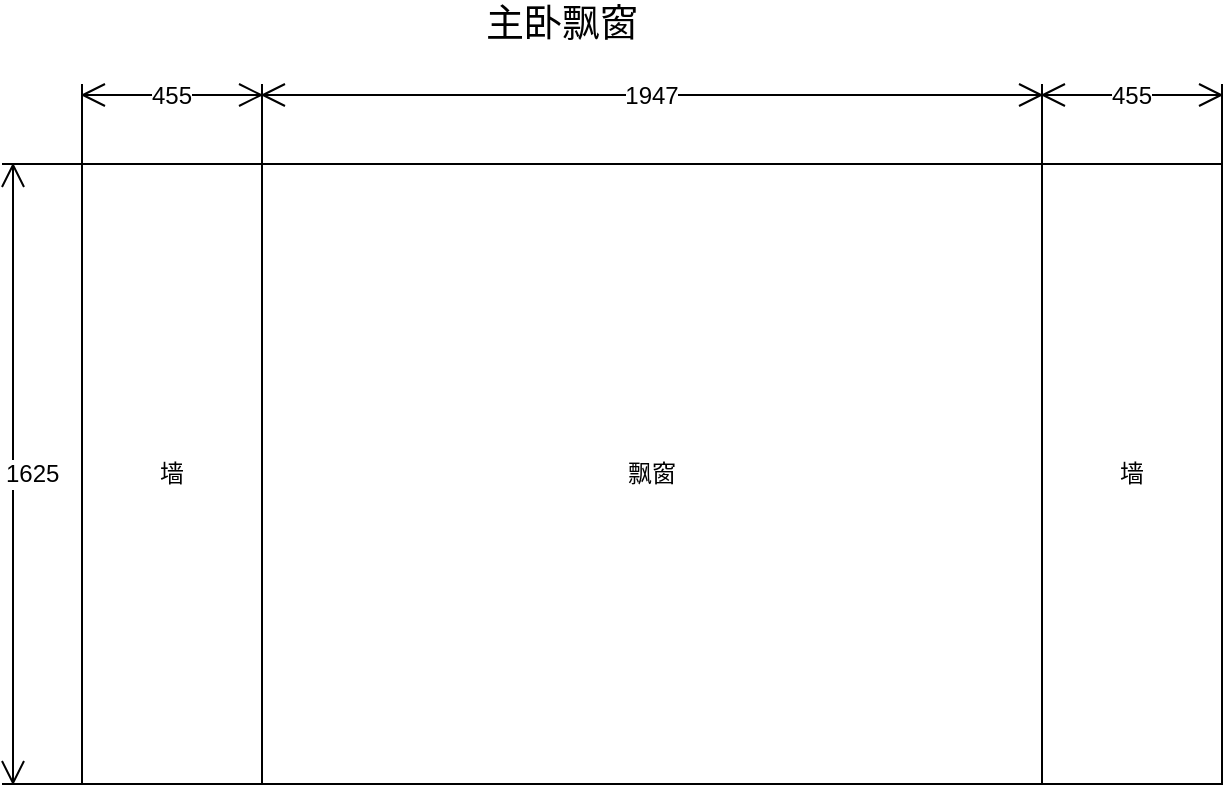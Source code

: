 <mxfile version="13.5.4" type="github">
  <diagram id="0yRMfeX40Hqbj-yg61-Y" name="Page-1">
    <mxGraphModel dx="1186" dy="724" grid="1" gridSize="10" guides="1" tooltips="1" connect="1" arrows="1" fold="1" page="1" pageScale="1" pageWidth="827" pageHeight="1169" math="0" shadow="0">
      <root>
        <mxCell id="0" />
        <mxCell id="1" parent="0" />
        <mxCell id="rTJIKPppSr7lGijxNa6m-4" value="飘窗" style="rounded=0;whiteSpace=wrap;html=1;" parent="1" vertex="1">
          <mxGeometry x="220" y="120" width="390" height="310" as="geometry" />
        </mxCell>
        <mxCell id="rTJIKPppSr7lGijxNa6m-5" value="墙" style="rounded=0;whiteSpace=wrap;html=1;" parent="1" vertex="1">
          <mxGeometry x="130" y="120" width="90" height="310" as="geometry" />
        </mxCell>
        <mxCell id="rTJIKPppSr7lGijxNa6m-6" value="墙" style="rounded=0;whiteSpace=wrap;html=1;" parent="1" vertex="1">
          <mxGeometry x="610" y="120" width="90" height="310" as="geometry" />
        </mxCell>
        <mxCell id="rTJIKPppSr7lGijxNa6m-9" value="1947" style="shape=dimension;direction=west;whiteSpace=wrap;html=1;align=center;points=[];verticalAlign=top;spacingTop=-8;labelBackgroundColor=#ffffff" parent="1" vertex="1">
          <mxGeometry x="220" y="80" width="390" height="40" as="geometry" />
        </mxCell>
        <mxCell id="rTJIKPppSr7lGijxNa6m-10" value="455" style="shape=dimension;direction=west;whiteSpace=wrap;html=1;align=center;points=[];verticalAlign=top;spacingTop=-8;labelBackgroundColor=#ffffff" parent="1" vertex="1">
          <mxGeometry x="130" y="80" width="90" height="40" as="geometry" />
        </mxCell>
        <mxCell id="rTJIKPppSr7lGijxNa6m-11" value="455" style="shape=dimension;direction=west;whiteSpace=wrap;html=1;align=center;points=[];verticalAlign=top;spacingTop=-8;labelBackgroundColor=#ffffff" parent="1" vertex="1">
          <mxGeometry x="610" y="80" width="90" height="40" as="geometry" />
        </mxCell>
        <mxCell id="rTJIKPppSr7lGijxNa6m-12" value="1625" style="shape=dimension;direction=south;whiteSpace=wrap;html=1;align=left;points=[];verticalAlign=middle;labelBackgroundColor=#ffffff" parent="1" vertex="1">
          <mxGeometry x="90" y="120" width="40" height="310" as="geometry" />
        </mxCell>
        <mxCell id="rTJIKPppSr7lGijxNa6m-13" value="&lt;font style=&quot;font-size: 19px&quot;&gt;主卧飘窗&lt;/font&gt;" style="text;html=1;strokeColor=none;fillColor=none;align=center;verticalAlign=middle;whiteSpace=wrap;rounded=0;" parent="1" vertex="1">
          <mxGeometry x="310" y="40" width="120" height="20" as="geometry" />
        </mxCell>
      </root>
    </mxGraphModel>
  </diagram>
</mxfile>
